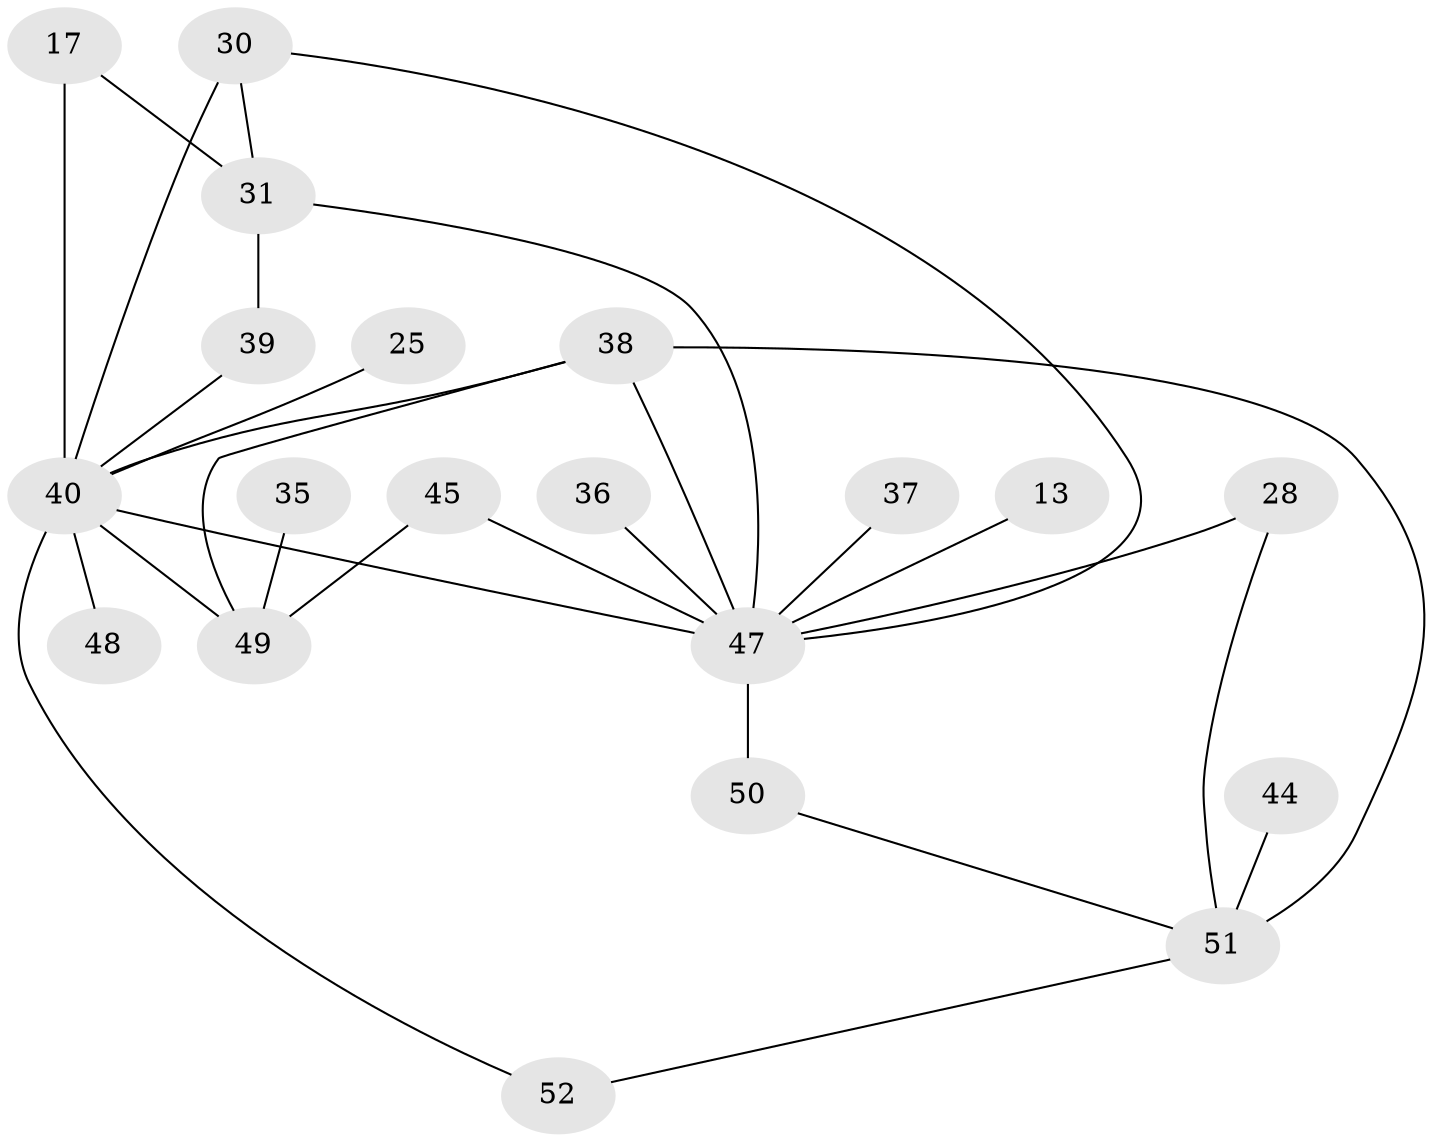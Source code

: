 // original degree distribution, {7: 0.038461538461538464, 6: 0.019230769230769232, 3: 0.28846153846153844, 5: 0.11538461538461539, 2: 0.34615384615384615, 4: 0.057692307692307696, 1: 0.1346153846153846}
// Generated by graph-tools (version 1.1) at 2025/45/03/04/25 21:45:23]
// undirected, 20 vertices, 29 edges
graph export_dot {
graph [start="1"]
  node [color=gray90,style=filled];
  13;
  17 [super="+15+5"];
  25;
  28 [super="+27"];
  30 [super="+26"];
  31 [super="+4"];
  35 [super="+33"];
  36;
  37;
  38 [super="+7+14"];
  39;
  40 [super="+19+23+34+21"];
  44;
  45;
  47 [super="+3+6+41+10+12"];
  48;
  49 [super="+11+29"];
  50 [super="+46"];
  51 [super="+22"];
  52 [super="+42+43"];
  13 -- 47 [weight=2];
  17 -- 31 [weight=2];
  17 -- 40 [weight=4];
  25 -- 40;
  28 -- 51;
  28 -- 47;
  30 -- 31 [weight=2];
  30 -- 40 [weight=3];
  30 -- 47;
  31 -- 39;
  31 -- 47;
  35 -- 49;
  36 -- 47 [weight=3];
  37 -- 47;
  38 -- 49 [weight=2];
  38 -- 40;
  38 -- 51 [weight=2];
  38 -- 47;
  39 -- 40;
  40 -- 48;
  40 -- 47 [weight=2];
  40 -- 49;
  40 -- 52;
  44 -- 51;
  45 -- 49;
  45 -- 47;
  47 -- 50 [weight=2];
  50 -- 51;
  51 -- 52;
}
